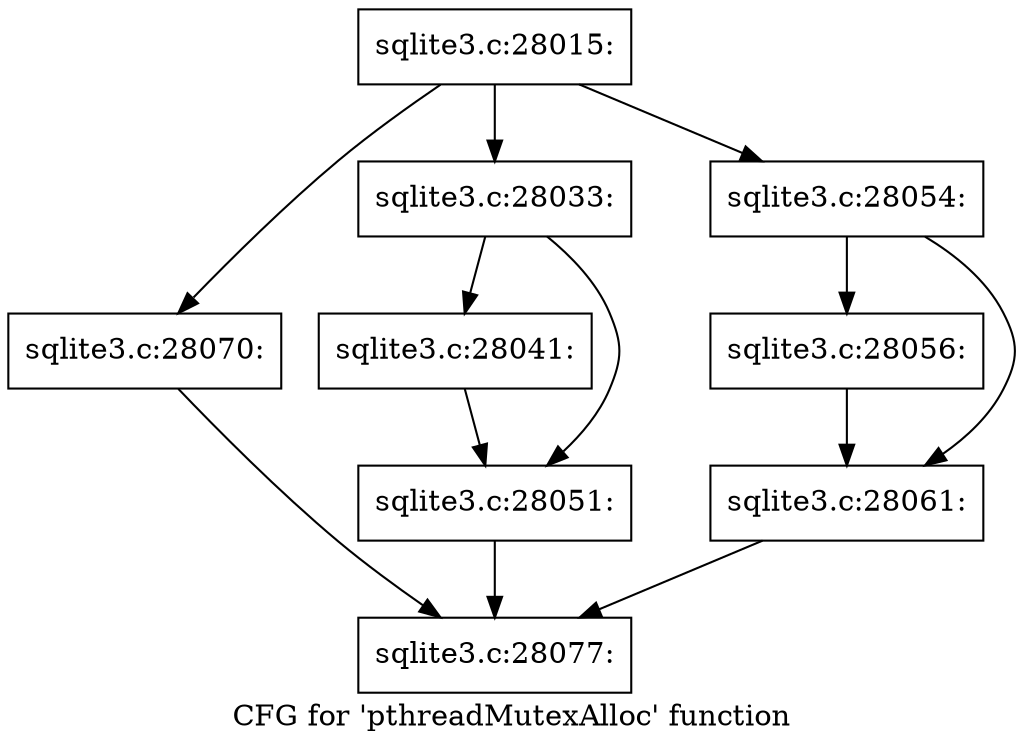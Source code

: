 digraph "CFG for 'pthreadMutexAlloc' function" {
	label="CFG for 'pthreadMutexAlloc' function";

	Node0x55c0f504c7c0 [shape=record,label="{sqlite3.c:28015:}"];
	Node0x55c0f504c7c0 -> Node0x55c0f6f992c0;
	Node0x55c0f504c7c0 -> Node0x55c0f6f99660;
	Node0x55c0f504c7c0 -> Node0x55c0f6f9ae10;
	Node0x55c0f6f99660 [shape=record,label="{sqlite3.c:28033:}"];
	Node0x55c0f6f99660 -> Node0x55c0f6f99910;
	Node0x55c0f6f99660 -> Node0x55c0f6f99960;
	Node0x55c0f6f99910 [shape=record,label="{sqlite3.c:28041:}"];
	Node0x55c0f6f99910 -> Node0x55c0f6f99960;
	Node0x55c0f6f99960 [shape=record,label="{sqlite3.c:28051:}"];
	Node0x55c0f6f99960 -> Node0x55c0f6f93f40;
	Node0x55c0f6f9ae10 [shape=record,label="{sqlite3.c:28054:}"];
	Node0x55c0f6f9ae10 -> Node0x55c0f6f9c5a0;
	Node0x55c0f6f9ae10 -> Node0x55c0f6f9c5f0;
	Node0x55c0f6f9c5a0 [shape=record,label="{sqlite3.c:28056:}"];
	Node0x55c0f6f9c5a0 -> Node0x55c0f6f9c5f0;
	Node0x55c0f6f9c5f0 [shape=record,label="{sqlite3.c:28061:}"];
	Node0x55c0f6f9c5f0 -> Node0x55c0f6f93f40;
	Node0x55c0f6f992c0 [shape=record,label="{sqlite3.c:28070:}"];
	Node0x55c0f6f992c0 -> Node0x55c0f6f93f40;
	Node0x55c0f6f93f40 [shape=record,label="{sqlite3.c:28077:}"];
}

